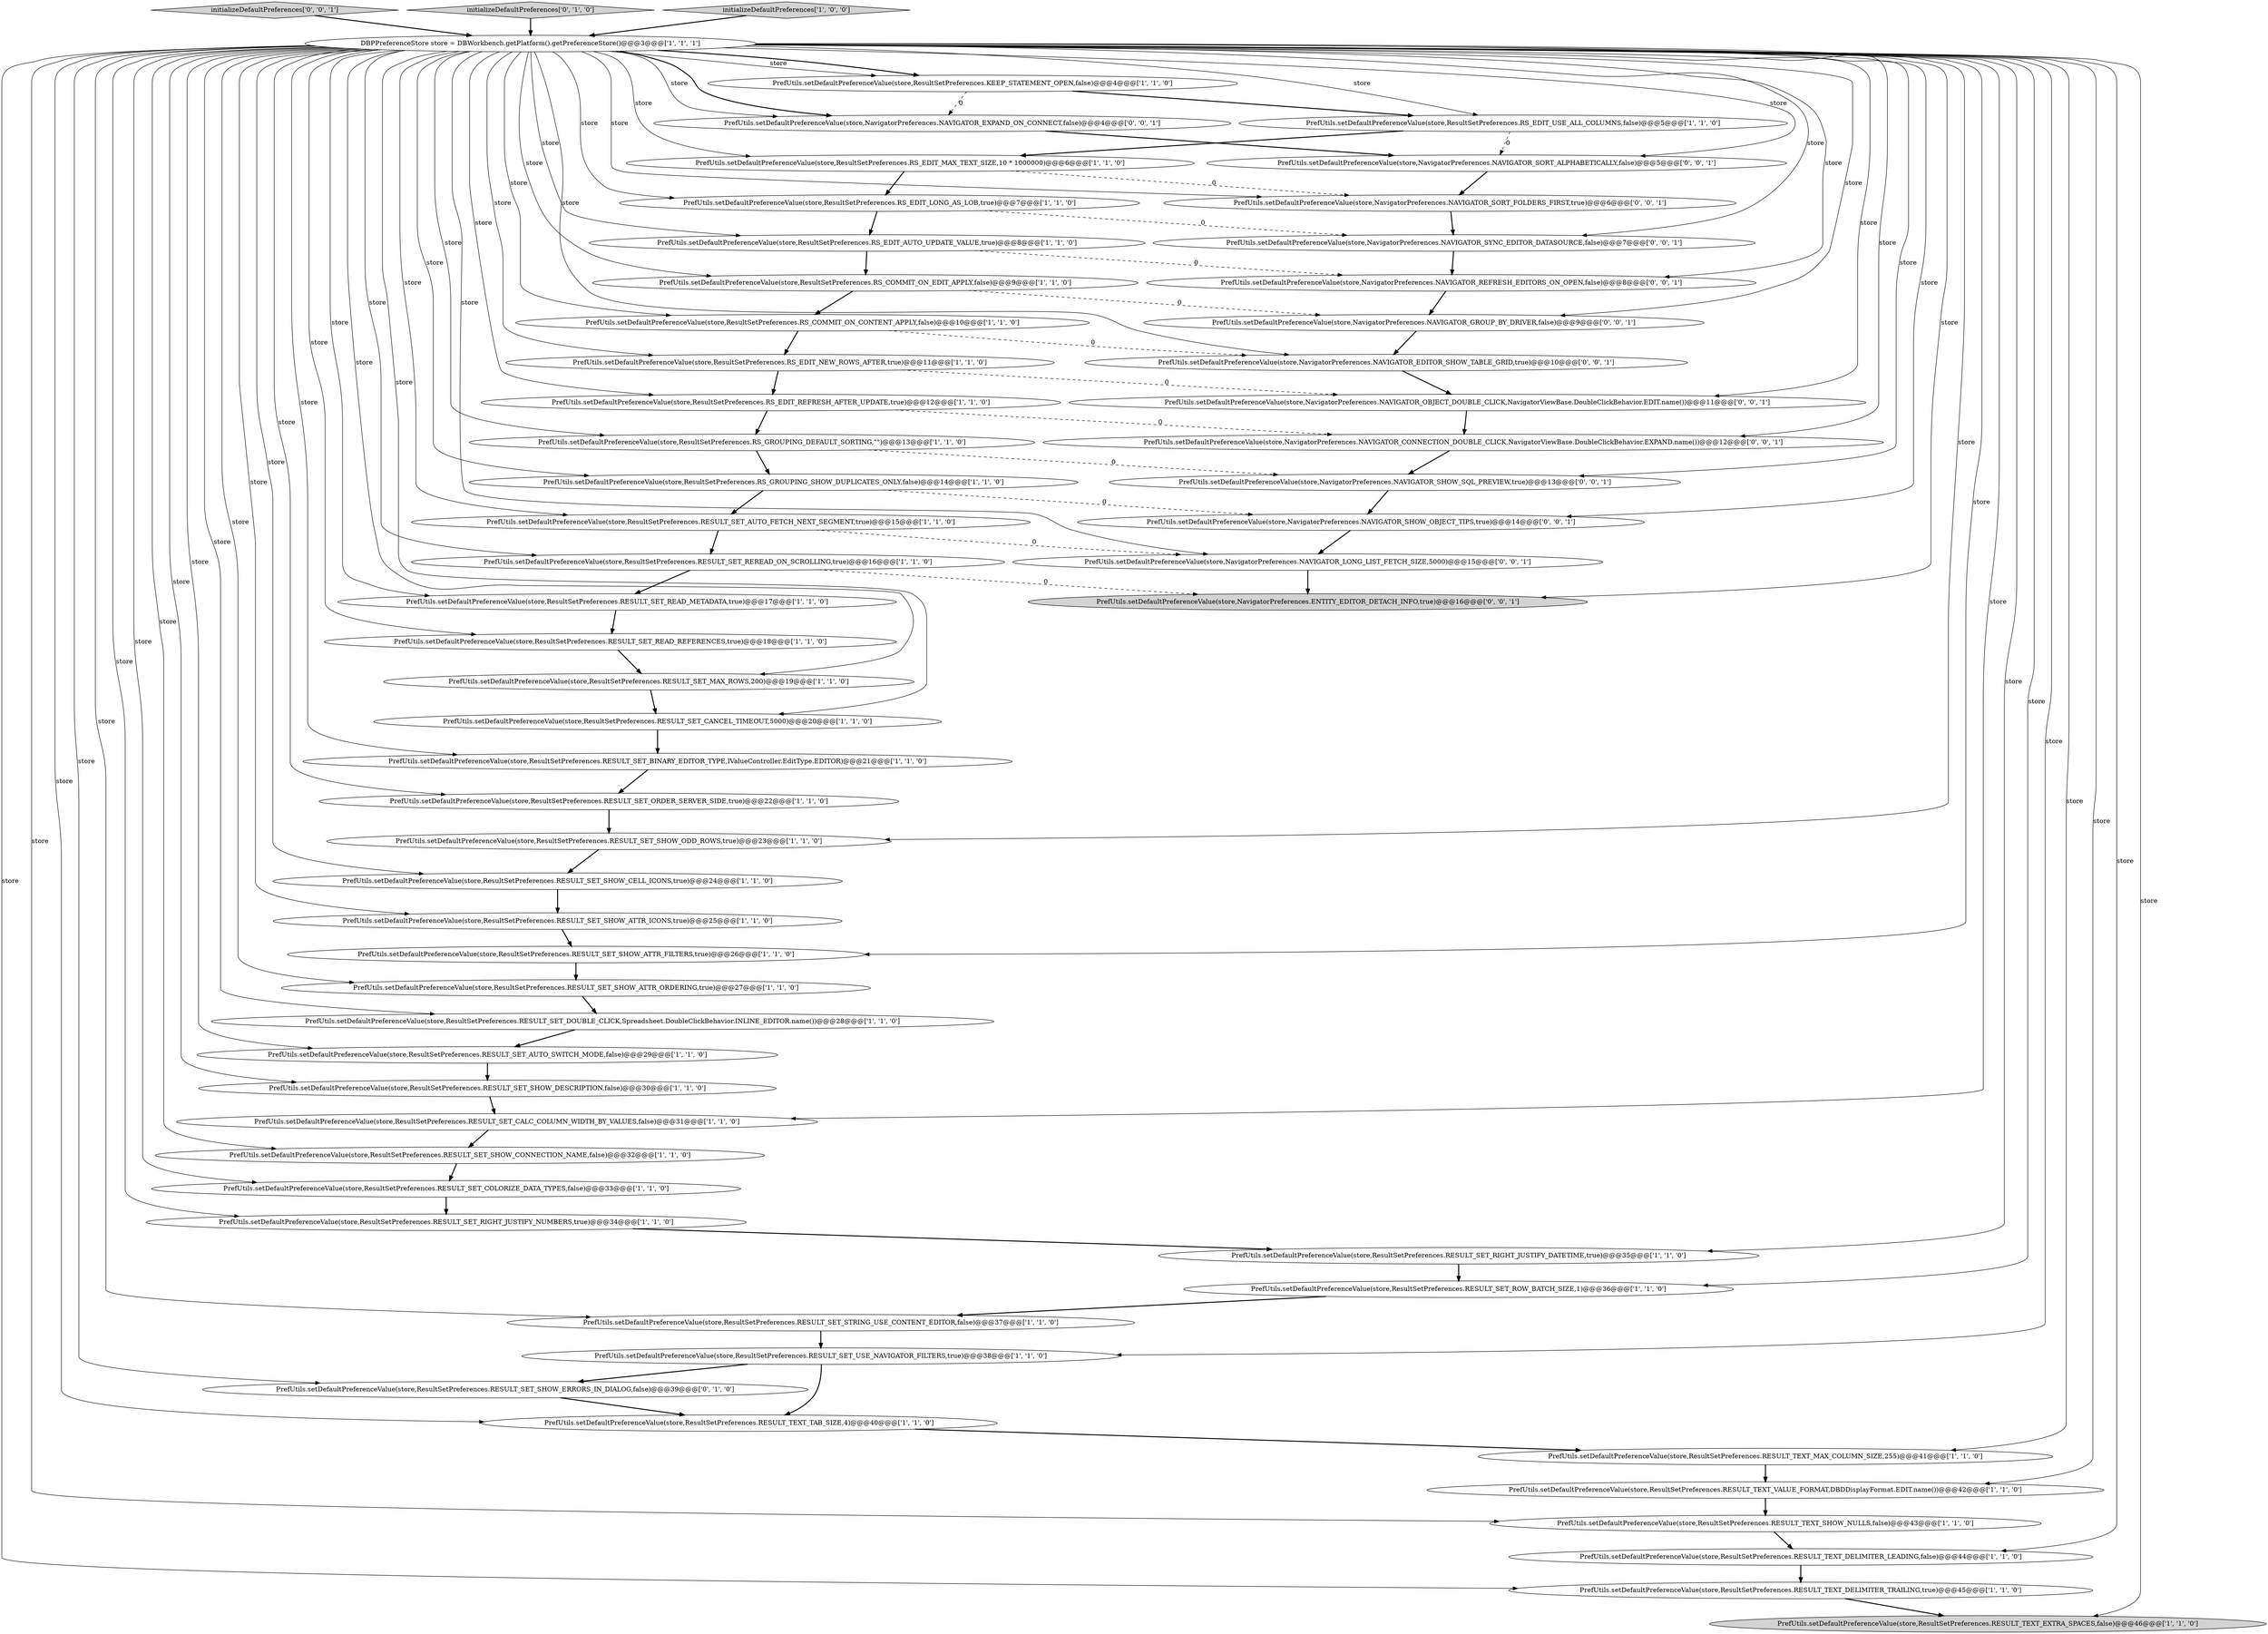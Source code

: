 digraph {
1 [style = filled, label = "PrefUtils.setDefaultPreferenceValue(store,ResultSetPreferences.RESULT_TEXT_DELIMITER_TRAILING,true)@@@45@@@['1', '1', '0']", fillcolor = white, shape = ellipse image = "AAA0AAABBB1BBB"];
34 [style = filled, label = "PrefUtils.setDefaultPreferenceValue(store,ResultSetPreferences.RESULT_SET_ORDER_SERVER_SIDE,true)@@@22@@@['1', '1', '0']", fillcolor = white, shape = ellipse image = "AAA0AAABBB1BBB"];
25 [style = filled, label = "PrefUtils.setDefaultPreferenceValue(store,ResultSetPreferences.RESULT_SET_ROW_BATCH_SIZE,1)@@@36@@@['1', '1', '0']", fillcolor = white, shape = ellipse image = "AAA0AAABBB1BBB"];
40 [style = filled, label = "PrefUtils.setDefaultPreferenceValue(store,ResultSetPreferences.RESULT_SET_RIGHT_JUSTIFY_NUMBERS,true)@@@34@@@['1', '1', '0']", fillcolor = white, shape = ellipse image = "AAA0AAABBB1BBB"];
58 [style = filled, label = "PrefUtils.setDefaultPreferenceValue(store,NavigatorPreferences.NAVIGATOR_SORT_ALPHABETICALLY,false)@@@5@@@['0', '0', '1']", fillcolor = white, shape = ellipse image = "AAA0AAABBB3BBB"];
23 [style = filled, label = "PrefUtils.setDefaultPreferenceValue(store,ResultSetPreferences.RESULT_SET_RIGHT_JUSTIFY_DATETIME,true)@@@35@@@['1', '1', '0']", fillcolor = white, shape = ellipse image = "AAA0AAABBB1BBB"];
15 [style = filled, label = "PrefUtils.setDefaultPreferenceValue(store,ResultSetPreferences.RS_EDIT_MAX_TEXT_SIZE,10 * 1000000)@@@6@@@['1', '1', '0']", fillcolor = white, shape = ellipse image = "AAA0AAABBB1BBB"];
53 [style = filled, label = "PrefUtils.setDefaultPreferenceValue(store,NavigatorPreferences.NAVIGATOR_LONG_LIST_FETCH_SIZE,5000)@@@15@@@['0', '0', '1']", fillcolor = white, shape = ellipse image = "AAA0AAABBB3BBB"];
50 [style = filled, label = "PrefUtils.setDefaultPreferenceValue(store,NavigatorPreferences.NAVIGATOR_SYNC_EDITOR_DATASOURCE,false)@@@7@@@['0', '0', '1']", fillcolor = white, shape = ellipse image = "AAA0AAABBB3BBB"];
36 [style = filled, label = "PrefUtils.setDefaultPreferenceValue(store,ResultSetPreferences.RESULT_TEXT_SHOW_NULLS,false)@@@43@@@['1', '1', '0']", fillcolor = white, shape = ellipse image = "AAA0AAABBB1BBB"];
8 [style = filled, label = "PrefUtils.setDefaultPreferenceValue(store,ResultSetPreferences.RESULT_SET_USE_NAVIGATOR_FILTERS,true)@@@38@@@['1', '1', '0']", fillcolor = white, shape = ellipse image = "AAA0AAABBB1BBB"];
55 [style = filled, label = "PrefUtils.setDefaultPreferenceValue(store,NavigatorPreferences.ENTITY_EDITOR_DETACH_INFO,true)@@@16@@@['0', '0', '1']", fillcolor = lightgray, shape = ellipse image = "AAA0AAABBB3BBB"];
54 [style = filled, label = "PrefUtils.setDefaultPreferenceValue(store,NavigatorPreferences.NAVIGATOR_OBJECT_DOUBLE_CLICK,NavigatorViewBase.DoubleClickBehavior.EDIT.name())@@@11@@@['0', '0', '1']", fillcolor = white, shape = ellipse image = "AAA0AAABBB3BBB"];
59 [style = filled, label = "PrefUtils.setDefaultPreferenceValue(store,NavigatorPreferences.NAVIGATOR_SORT_FOLDERS_FIRST,true)@@@6@@@['0', '0', '1']", fillcolor = white, shape = ellipse image = "AAA0AAABBB3BBB"];
26 [style = filled, label = "PrefUtils.setDefaultPreferenceValue(store,ResultSetPreferences.RS_GROUPING_SHOW_DUPLICATES_ONLY,false)@@@14@@@['1', '1', '0']", fillcolor = white, shape = ellipse image = "AAA0AAABBB1BBB"];
38 [style = filled, label = "PrefUtils.setDefaultPreferenceValue(store,ResultSetPreferences.RS_EDIT_USE_ALL_COLUMNS,false)@@@5@@@['1', '1', '0']", fillcolor = white, shape = ellipse image = "AAA0AAABBB1BBB"];
17 [style = filled, label = "PrefUtils.setDefaultPreferenceValue(store,ResultSetPreferences.RESULT_SET_SHOW_ODD_ROWS,true)@@@23@@@['1', '1', '0']", fillcolor = white, shape = ellipse image = "AAA0AAABBB1BBB"];
35 [style = filled, label = "PrefUtils.setDefaultPreferenceValue(store,ResultSetPreferences.RESULT_SET_SHOW_ATTR_ICONS,true)@@@25@@@['1', '1', '0']", fillcolor = white, shape = ellipse image = "AAA0AAABBB1BBB"];
51 [style = filled, label = "PrefUtils.setDefaultPreferenceValue(store,NavigatorPreferences.NAVIGATOR_EXPAND_ON_CONNECT,false)@@@4@@@['0', '0', '1']", fillcolor = white, shape = ellipse image = "AAA0AAABBB3BBB"];
0 [style = filled, label = "PrefUtils.setDefaultPreferenceValue(store,ResultSetPreferences.RESULT_SET_MAX_ROWS,200)@@@19@@@['1', '1', '0']", fillcolor = white, shape = ellipse image = "AAA0AAABBB1BBB"];
49 [style = filled, label = "PrefUtils.setDefaultPreferenceValue(store,NavigatorPreferences.NAVIGATOR_SHOW_SQL_PREVIEW,true)@@@13@@@['0', '0', '1']", fillcolor = white, shape = ellipse image = "AAA0AAABBB3BBB"];
45 [style = filled, label = "PrefUtils.setDefaultPreferenceValue(store,ResultSetPreferences.RESULT_SET_SHOW_ERRORS_IN_DIALOG,false)@@@39@@@['0', '1', '0']", fillcolor = white, shape = ellipse image = "AAA1AAABBB2BBB"];
29 [style = filled, label = "PrefUtils.setDefaultPreferenceValue(store,ResultSetPreferences.RESULT_SET_BINARY_EDITOR_TYPE,IValueController.EditType.EDITOR)@@@21@@@['1', '1', '0']", fillcolor = white, shape = ellipse image = "AAA0AAABBB1BBB"];
21 [style = filled, label = "PrefUtils.setDefaultPreferenceValue(store,ResultSetPreferences.RESULT_SET_CALC_COLUMN_WIDTH_BY_VALUES,false)@@@31@@@['1', '1', '0']", fillcolor = white, shape = ellipse image = "AAA0AAABBB1BBB"];
11 [style = filled, label = "PrefUtils.setDefaultPreferenceValue(store,ResultSetPreferences.RESULT_SET_SHOW_ATTR_ORDERING,true)@@@27@@@['1', '1', '0']", fillcolor = white, shape = ellipse image = "AAA0AAABBB1BBB"];
48 [style = filled, label = "initializeDefaultPreferences['0', '0', '1']", fillcolor = lightgray, shape = diamond image = "AAA0AAABBB3BBB"];
18 [style = filled, label = "PrefUtils.setDefaultPreferenceValue(store,ResultSetPreferences.RESULT_TEXT_EXTRA_SPACES,false)@@@46@@@['1', '1', '0']", fillcolor = lightgray, shape = ellipse image = "AAA0AAABBB1BBB"];
13 [style = filled, label = "PrefUtils.setDefaultPreferenceValue(store,ResultSetPreferences.RESULT_SET_READ_METADATA,true)@@@17@@@['1', '1', '0']", fillcolor = white, shape = ellipse image = "AAA0AAABBB1BBB"];
4 [style = filled, label = "PrefUtils.setDefaultPreferenceValue(store,ResultSetPreferences.RS_EDIT_LONG_AS_LOB,true)@@@7@@@['1', '1', '0']", fillcolor = white, shape = ellipse image = "AAA0AAABBB1BBB"];
12 [style = filled, label = "PrefUtils.setDefaultPreferenceValue(store,ResultSetPreferences.RESULT_SET_SHOW_CONNECTION_NAME,false)@@@32@@@['1', '1', '0']", fillcolor = white, shape = ellipse image = "AAA0AAABBB1BBB"];
44 [style = filled, label = "initializeDefaultPreferences['0', '1', '0']", fillcolor = lightgray, shape = diamond image = "AAA0AAABBB2BBB"];
57 [style = filled, label = "PrefUtils.setDefaultPreferenceValue(store,NavigatorPreferences.NAVIGATOR_GROUP_BY_DRIVER,false)@@@9@@@['0', '0', '1']", fillcolor = white, shape = ellipse image = "AAA0AAABBB3BBB"];
3 [style = filled, label = "initializeDefaultPreferences['1', '0', '0']", fillcolor = lightgray, shape = diamond image = "AAA0AAABBB1BBB"];
27 [style = filled, label = "PrefUtils.setDefaultPreferenceValue(store,ResultSetPreferences.RESULT_SET_DOUBLE_CLICK,Spreadsheet.DoubleClickBehavior.INLINE_EDITOR.name())@@@28@@@['1', '1', '0']", fillcolor = white, shape = ellipse image = "AAA0AAABBB1BBB"];
19 [style = filled, label = "PrefUtils.setDefaultPreferenceValue(store,ResultSetPreferences.RESULT_TEXT_DELIMITER_LEADING,false)@@@44@@@['1', '1', '0']", fillcolor = white, shape = ellipse image = "AAA0AAABBB1BBB"];
30 [style = filled, label = "PrefUtils.setDefaultPreferenceValue(store,ResultSetPreferences.RESULT_SET_SHOW_CELL_ICONS,true)@@@24@@@['1', '1', '0']", fillcolor = white, shape = ellipse image = "AAA0AAABBB1BBB"];
24 [style = filled, label = "PrefUtils.setDefaultPreferenceValue(store,ResultSetPreferences.RS_EDIT_REFRESH_AFTER_UPDATE,true)@@@12@@@['1', '1', '0']", fillcolor = white, shape = ellipse image = "AAA0AAABBB1BBB"];
32 [style = filled, label = "PrefUtils.setDefaultPreferenceValue(store,ResultSetPreferences.KEEP_STATEMENT_OPEN,false)@@@4@@@['1', '1', '0']", fillcolor = white, shape = ellipse image = "AAA0AAABBB1BBB"];
31 [style = filled, label = "PrefUtils.setDefaultPreferenceValue(store,ResultSetPreferences.RESULT_SET_STRING_USE_CONTENT_EDITOR,false)@@@37@@@['1', '1', '0']", fillcolor = white, shape = ellipse image = "AAA0AAABBB1BBB"];
39 [style = filled, label = "PrefUtils.setDefaultPreferenceValue(store,ResultSetPreferences.RS_GROUPING_DEFAULT_SORTING,\"\")@@@13@@@['1', '1', '0']", fillcolor = white, shape = ellipse image = "AAA0AAABBB1BBB"];
42 [style = filled, label = "PrefUtils.setDefaultPreferenceValue(store,ResultSetPreferences.RS_EDIT_NEW_ROWS_AFTER,true)@@@11@@@['1', '1', '0']", fillcolor = white, shape = ellipse image = "AAA0AAABBB1BBB"];
37 [style = filled, label = "PrefUtils.setDefaultPreferenceValue(store,ResultSetPreferences.RS_EDIT_AUTO_UPDATE_VALUE,true)@@@8@@@['1', '1', '0']", fillcolor = white, shape = ellipse image = "AAA0AAABBB1BBB"];
6 [style = filled, label = "PrefUtils.setDefaultPreferenceValue(store,ResultSetPreferences.RESULT_SET_REREAD_ON_SCROLLING,true)@@@16@@@['1', '1', '0']", fillcolor = white, shape = ellipse image = "AAA0AAABBB1BBB"];
9 [style = filled, label = "PrefUtils.setDefaultPreferenceValue(store,ResultSetPreferences.RESULT_SET_READ_REFERENCES,true)@@@18@@@['1', '1', '0']", fillcolor = white, shape = ellipse image = "AAA0AAABBB1BBB"];
14 [style = filled, label = "PrefUtils.setDefaultPreferenceValue(store,ResultSetPreferences.RESULT_SET_SHOW_ATTR_FILTERS,true)@@@26@@@['1', '1', '0']", fillcolor = white, shape = ellipse image = "AAA0AAABBB1BBB"];
46 [style = filled, label = "PrefUtils.setDefaultPreferenceValue(store,NavigatorPreferences.NAVIGATOR_REFRESH_EDITORS_ON_OPEN,false)@@@8@@@['0', '0', '1']", fillcolor = white, shape = ellipse image = "AAA0AAABBB3BBB"];
56 [style = filled, label = "PrefUtils.setDefaultPreferenceValue(store,NavigatorPreferences.NAVIGATOR_CONNECTION_DOUBLE_CLICK,NavigatorViewBase.DoubleClickBehavior.EXPAND.name())@@@12@@@['0', '0', '1']", fillcolor = white, shape = ellipse image = "AAA0AAABBB3BBB"];
41 [style = filled, label = "PrefUtils.setDefaultPreferenceValue(store,ResultSetPreferences.RESULT_TEXT_MAX_COLUMN_SIZE,255)@@@41@@@['1', '1', '0']", fillcolor = white, shape = ellipse image = "AAA0AAABBB1BBB"];
43 [style = filled, label = "PrefUtils.setDefaultPreferenceValue(store,ResultSetPreferences.RESULT_SET_CANCEL_TIMEOUT,5000)@@@20@@@['1', '1', '0']", fillcolor = white, shape = ellipse image = "AAA0AAABBB1BBB"];
2 [style = filled, label = "PrefUtils.setDefaultPreferenceValue(store,ResultSetPreferences.RESULT_SET_COLORIZE_DATA_TYPES,false)@@@33@@@['1', '1', '0']", fillcolor = white, shape = ellipse image = "AAA0AAABBB1BBB"];
52 [style = filled, label = "PrefUtils.setDefaultPreferenceValue(store,NavigatorPreferences.NAVIGATOR_EDITOR_SHOW_TABLE_GRID,true)@@@10@@@['0', '0', '1']", fillcolor = white, shape = ellipse image = "AAA0AAABBB3BBB"];
28 [style = filled, label = "PrefUtils.setDefaultPreferenceValue(store,ResultSetPreferences.RESULT_TEXT_VALUE_FORMAT,DBDDisplayFormat.EDIT.name())@@@42@@@['1', '1', '0']", fillcolor = white, shape = ellipse image = "AAA0AAABBB1BBB"];
20 [style = filled, label = "DBPPreferenceStore store = DBWorkbench.getPlatform().getPreferenceStore()@@@3@@@['1', '1', '1']", fillcolor = white, shape = ellipse image = "AAA0AAABBB1BBB"];
33 [style = filled, label = "PrefUtils.setDefaultPreferenceValue(store,ResultSetPreferences.RESULT_SET_AUTO_FETCH_NEXT_SEGMENT,true)@@@15@@@['1', '1', '0']", fillcolor = white, shape = ellipse image = "AAA0AAABBB1BBB"];
5 [style = filled, label = "PrefUtils.setDefaultPreferenceValue(store,ResultSetPreferences.RESULT_TEXT_TAB_SIZE,4)@@@40@@@['1', '1', '0']", fillcolor = white, shape = ellipse image = "AAA0AAABBB1BBB"];
10 [style = filled, label = "PrefUtils.setDefaultPreferenceValue(store,ResultSetPreferences.RS_COMMIT_ON_EDIT_APPLY,false)@@@9@@@['1', '1', '0']", fillcolor = white, shape = ellipse image = "AAA0AAABBB1BBB"];
22 [style = filled, label = "PrefUtils.setDefaultPreferenceValue(store,ResultSetPreferences.RESULT_SET_SHOW_DESCRIPTION,false)@@@30@@@['1', '1', '0']", fillcolor = white, shape = ellipse image = "AAA0AAABBB1BBB"];
7 [style = filled, label = "PrefUtils.setDefaultPreferenceValue(store,ResultSetPreferences.RESULT_SET_AUTO_SWITCH_MODE,false)@@@29@@@['1', '1', '0']", fillcolor = white, shape = ellipse image = "AAA0AAABBB1BBB"];
16 [style = filled, label = "PrefUtils.setDefaultPreferenceValue(store,ResultSetPreferences.RS_COMMIT_ON_CONTENT_APPLY,false)@@@10@@@['1', '1', '0']", fillcolor = white, shape = ellipse image = "AAA0AAABBB1BBB"];
47 [style = filled, label = "PrefUtils.setDefaultPreferenceValue(store,NavigatorPreferences.NAVIGATOR_SHOW_OBJECT_TIPS,true)@@@14@@@['0', '0', '1']", fillcolor = white, shape = ellipse image = "AAA0AAABBB3BBB"];
37->10 [style = bold, label=""];
20->6 [style = solid, label="store"];
27->7 [style = bold, label=""];
53->55 [style = bold, label=""];
42->54 [style = dashed, label="0"];
20->41 [style = solid, label="store"];
45->5 [style = bold, label=""];
20->4 [style = solid, label="store"];
20->12 [style = solid, label="store"];
50->46 [style = bold, label=""];
37->46 [style = dashed, label="0"];
1->18 [style = bold, label=""];
20->51 [style = solid, label="store"];
54->56 [style = bold, label=""];
20->2 [style = solid, label="store"];
7->22 [style = bold, label=""];
38->58 [style = dashed, label="0"];
14->11 [style = bold, label=""];
11->27 [style = bold, label=""];
20->57 [style = solid, label="store"];
20->33 [style = solid, label="store"];
20->19 [style = solid, label="store"];
10->57 [style = dashed, label="0"];
49->47 [style = bold, label=""];
20->7 [style = solid, label="store"];
4->50 [style = dashed, label="0"];
51->58 [style = bold, label=""];
30->35 [style = bold, label=""];
13->9 [style = bold, label=""];
58->59 [style = bold, label=""];
20->54 [style = solid, label="store"];
5->41 [style = bold, label=""];
32->38 [style = bold, label=""];
57->52 [style = bold, label=""];
8->5 [style = bold, label=""];
32->51 [style = dashed, label="0"];
36->19 [style = bold, label=""];
20->32 [style = bold, label=""];
20->10 [style = solid, label="store"];
20->53 [style = solid, label="store"];
43->29 [style = bold, label=""];
34->17 [style = bold, label=""];
33->6 [style = bold, label=""];
20->51 [style = bold, label=""];
20->17 [style = solid, label="store"];
20->27 [style = solid, label="store"];
20->31 [style = solid, label="store"];
22->21 [style = bold, label=""];
24->56 [style = dashed, label="0"];
20->24 [style = solid, label="store"];
20->28 [style = solid, label="store"];
20->38 [style = solid, label="store"];
10->16 [style = bold, label=""];
20->26 [style = solid, label="store"];
20->0 [style = solid, label="store"];
20->18 [style = solid, label="store"];
56->49 [style = bold, label=""];
6->55 [style = dashed, label="0"];
20->49 [style = solid, label="store"];
23->25 [style = bold, label=""];
38->15 [style = bold, label=""];
42->24 [style = bold, label=""];
24->39 [style = bold, label=""];
20->15 [style = solid, label="store"];
40->23 [style = bold, label=""];
20->25 [style = solid, label="store"];
20->39 [style = solid, label="store"];
12->2 [style = bold, label=""];
15->4 [style = bold, label=""];
20->1 [style = solid, label="store"];
20->45 [style = solid, label="store"];
20->37 [style = solid, label="store"];
16->52 [style = dashed, label="0"];
26->33 [style = bold, label=""];
33->53 [style = dashed, label="0"];
9->0 [style = bold, label=""];
16->42 [style = bold, label=""];
44->20 [style = bold, label=""];
20->55 [style = solid, label="store"];
26->47 [style = dashed, label="0"];
0->43 [style = bold, label=""];
20->16 [style = solid, label="store"];
20->11 [style = solid, label="store"];
20->23 [style = solid, label="store"];
20->5 [style = solid, label="store"];
20->8 [style = solid, label="store"];
25->31 [style = bold, label=""];
20->9 [style = solid, label="store"];
20->21 [style = solid, label="store"];
17->30 [style = bold, label=""];
20->50 [style = solid, label="store"];
20->42 [style = solid, label="store"];
20->32 [style = solid, label="store"];
20->36 [style = solid, label="store"];
20->56 [style = solid, label="store"];
39->26 [style = bold, label=""];
20->47 [style = solid, label="store"];
20->40 [style = solid, label="store"];
20->30 [style = solid, label="store"];
20->34 [style = solid, label="store"];
20->14 [style = solid, label="store"];
46->57 [style = bold, label=""];
19->1 [style = bold, label=""];
20->43 [style = solid, label="store"];
31->8 [style = bold, label=""];
59->50 [style = bold, label=""];
47->53 [style = bold, label=""];
6->13 [style = bold, label=""];
20->29 [style = solid, label="store"];
20->59 [style = solid, label="store"];
20->58 [style = solid, label="store"];
4->37 [style = bold, label=""];
52->54 [style = bold, label=""];
21->12 [style = bold, label=""];
3->20 [style = bold, label=""];
20->22 [style = solid, label="store"];
48->20 [style = bold, label=""];
20->35 [style = solid, label="store"];
29->34 [style = bold, label=""];
15->59 [style = dashed, label="0"];
20->52 [style = solid, label="store"];
28->36 [style = bold, label=""];
20->46 [style = solid, label="store"];
20->13 [style = solid, label="store"];
2->40 [style = bold, label=""];
8->45 [style = bold, label=""];
35->14 [style = bold, label=""];
41->28 [style = bold, label=""];
39->49 [style = dashed, label="0"];
}
